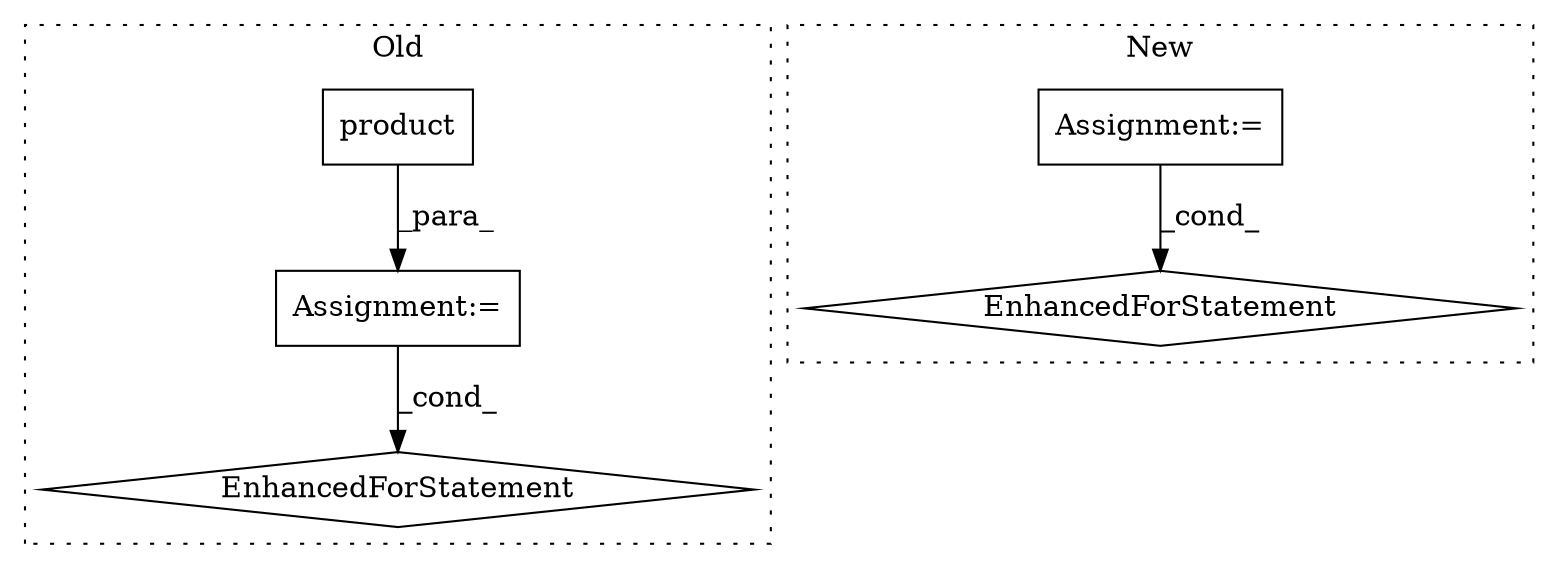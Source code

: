 digraph G {
subgraph cluster0 {
1 [label="product" a="32" s="15019,15102" l="8,1" shape="box"];
4 [label="Assignment:=" a="7" s="14807,15103" l="184,2" shape="box"];
5 [label="EnhancedForStatement" a="70" s="14807,15103" l="184,2" shape="diamond"];
label = "Old";
style="dotted";
}
subgraph cluster1 {
2 [label="EnhancedForStatement" a="70" s="19151,19733" l="326,2" shape="diamond"];
3 [label="Assignment:=" a="7" s="19151,19733" l="326,2" shape="box"];
label = "New";
style="dotted";
}
1 -> 4 [label="_para_"];
3 -> 2 [label="_cond_"];
4 -> 5 [label="_cond_"];
}